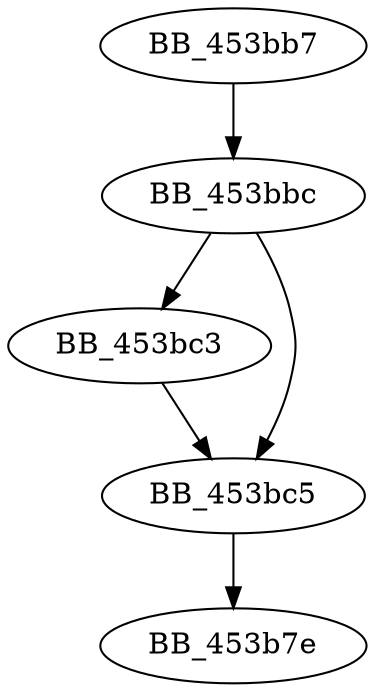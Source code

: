 DiGraph sub_453BB7{
BB_453bb7->BB_453bbc
BB_453bbc->BB_453bc3
BB_453bbc->BB_453bc5
BB_453bc3->BB_453bc5
BB_453bc5->BB_453b7e
}
